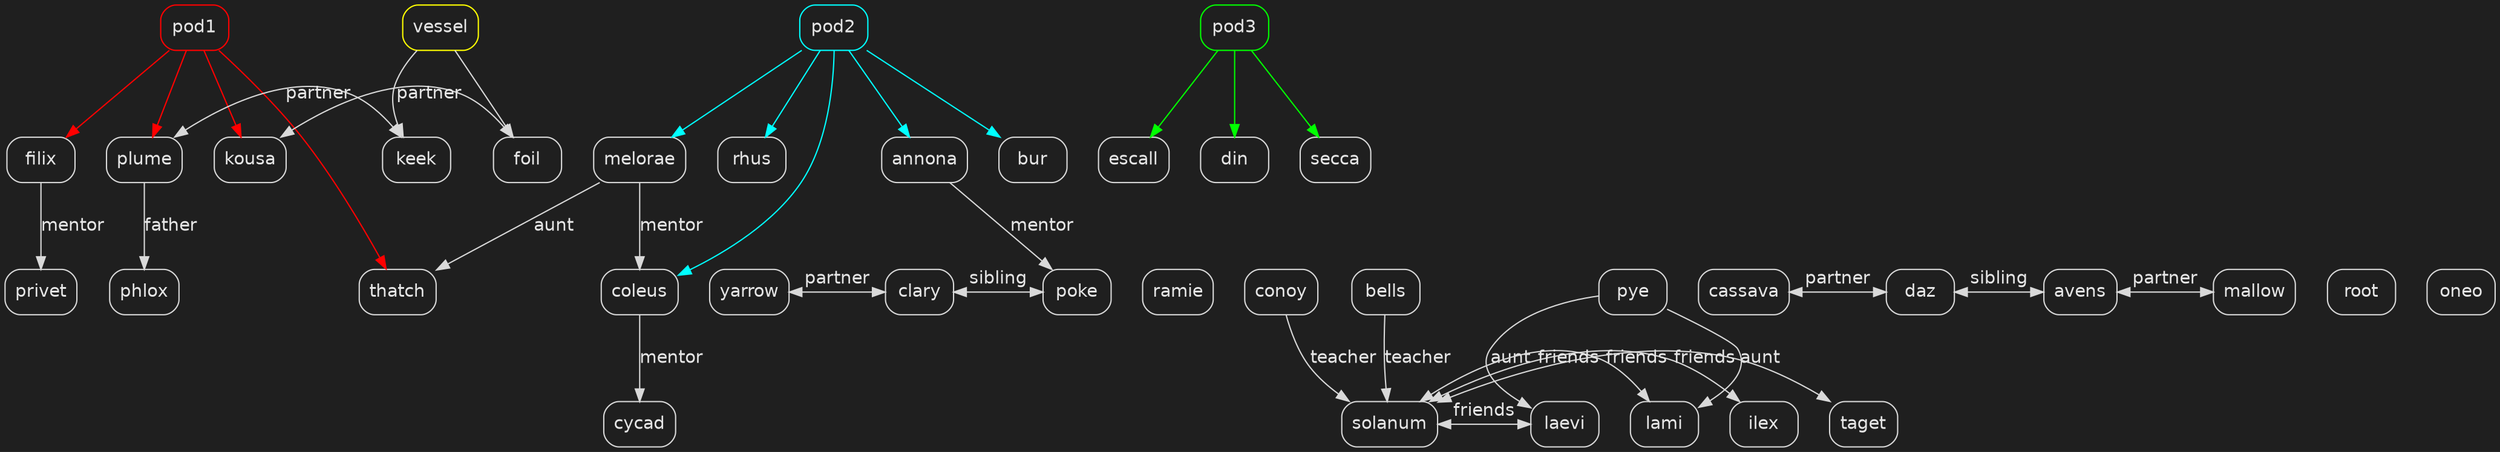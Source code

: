 digraph outer_wilds_nomai {

        graph [
        layout = dot
        rankdir = TB
        nodesep = 0.35 // minimum space between two adjacent nodes in the same rank, in inches
        ranksep = 0.75 // minimum rank separation, in inches
        bgcolor = gray12
        pencolor = red // cluster border color
        fontcolor = red
        fontname = "Helvetica-bold"
        fontsize = 24
        newrank = true // use a single global ranking, ignoring clusters. Needed because the Echoes cluster is REALLY tall.
        #concentrate = true // use edge concentrators. These don't work great.
        labeljust = "c"
        labelloc = "t"
    ]
    edge [
        color = gray85
        fontcolor = gray90
        weight = 100 // gotta crank this because it must be an integer, and I need a range of lower weights
        fontname = "Helvetica"
    ]
    node [
        color = gray85
        fontcolor = gray90
        fontname = "Helvetica"
        shape = box
        style = rounded
    ]

    // nodes

    subgraph pods {
        graph [rank = source]
        pod1 [color = red, tooltip = "Brittle Hollow"]
        pod2 [color = cyan, tooltip = "Ember Twin"]
        pod3 [color = lime, tooltip = "Dark Bramble"]
        vessel [color = yellow, tooltip = "Died during crash"]
    }

    // adults during the disaster
    subgraph gen1 {
        graph [rank = same]
        filix // bridge officer, brittle hollow temporary settlement
        annona // bridge officer, warp core guy
        escall // captain of the vessel
        foil // died during crash
        kousa // depressed about foil being dead
        bur // distress signal tracking, quantum moon locator, exact age uncertain
        melorae // establish sunless city
        rhus // nothing of interest
        din // nothing of interest
        secca // nothing of interest
        keek // died during crash
        plume // brittle hollow temporary settlement
    }

    // adults during work on the ATP
    subgraph genx {
        graph [rank = same]
        yarrow // high rank at sunless city, ATP, AT excavation
        clary // ATP, black hole forge
        ramie // ATP, high energy lab, AT core
        pye // ATP, high energy lab, sun station
        phlox // memory statue sculptor
        daz // memory mask guy
        cassava // not gen1, ATP, orbital probe cannon
        avens // ATP, orbital probe cannon
        mallow // ATP, orbital probe cannon
        poke // ATP, black hole forge
        root // ATP, black hole forge
        oneo // ATP, ore mining
    }

    // wiped out by interloper
    subgraph gen3 {
        graph [rank = same]
        conoy // grandmother was a crash survivor, ATP, oribital probe cannon, cyclone model
    }

    // munchkins. Kids during fossil fish. Adolescent when interloper nuked system.
    subgraph gen4 {
        graph [rank = same]
        solanum
        ilex
        taget
        laevi
        lami
    }

    // mystery generation
    plume
    thatch
    coleus
    cycad
    privet
    bells

    // pod people
    pod1 -> {filix, kousa, plume, thatch} [color = red]
    pod2 -> {annona, bur, coleus, melorae, rhus} [color = cyan]
    pod3 -> {din, escall, secca} [color = lime]
    vessel -> {foil, keek}

    // relationships
    melorae -> thatch [label = "aunt"]
    melorae -> coleus [label = "mentor"]
    coleus -> cycad [label = "mentor"]
    annona -> poke [label = "mentor"]
    yarrow -> clary [dir = both, label = "partner"]
    pye -> {laevi, lami} [label = "aunt"]
    filix -> privet [label = "mentor"]
    cassava -> daz [dir = both, label = "partner"]
    kousa -> foil [dir = both, label = "partner"]
    plume -> phlox [label = "father"]
    daz -> avens [dir = both, label = "sibling"]
    avens -> mallow [dir = both, label = "partner"]
    clary -> poke [dir = both, label = "sibling"]
    solanum -> {ilex, laevi, lami, taget} [dir = both, label = "friends"]
    {bells, conoy} -> solanum [label = "teacher"]
    keek -> plume [dir = both, label = "partner"]
}
